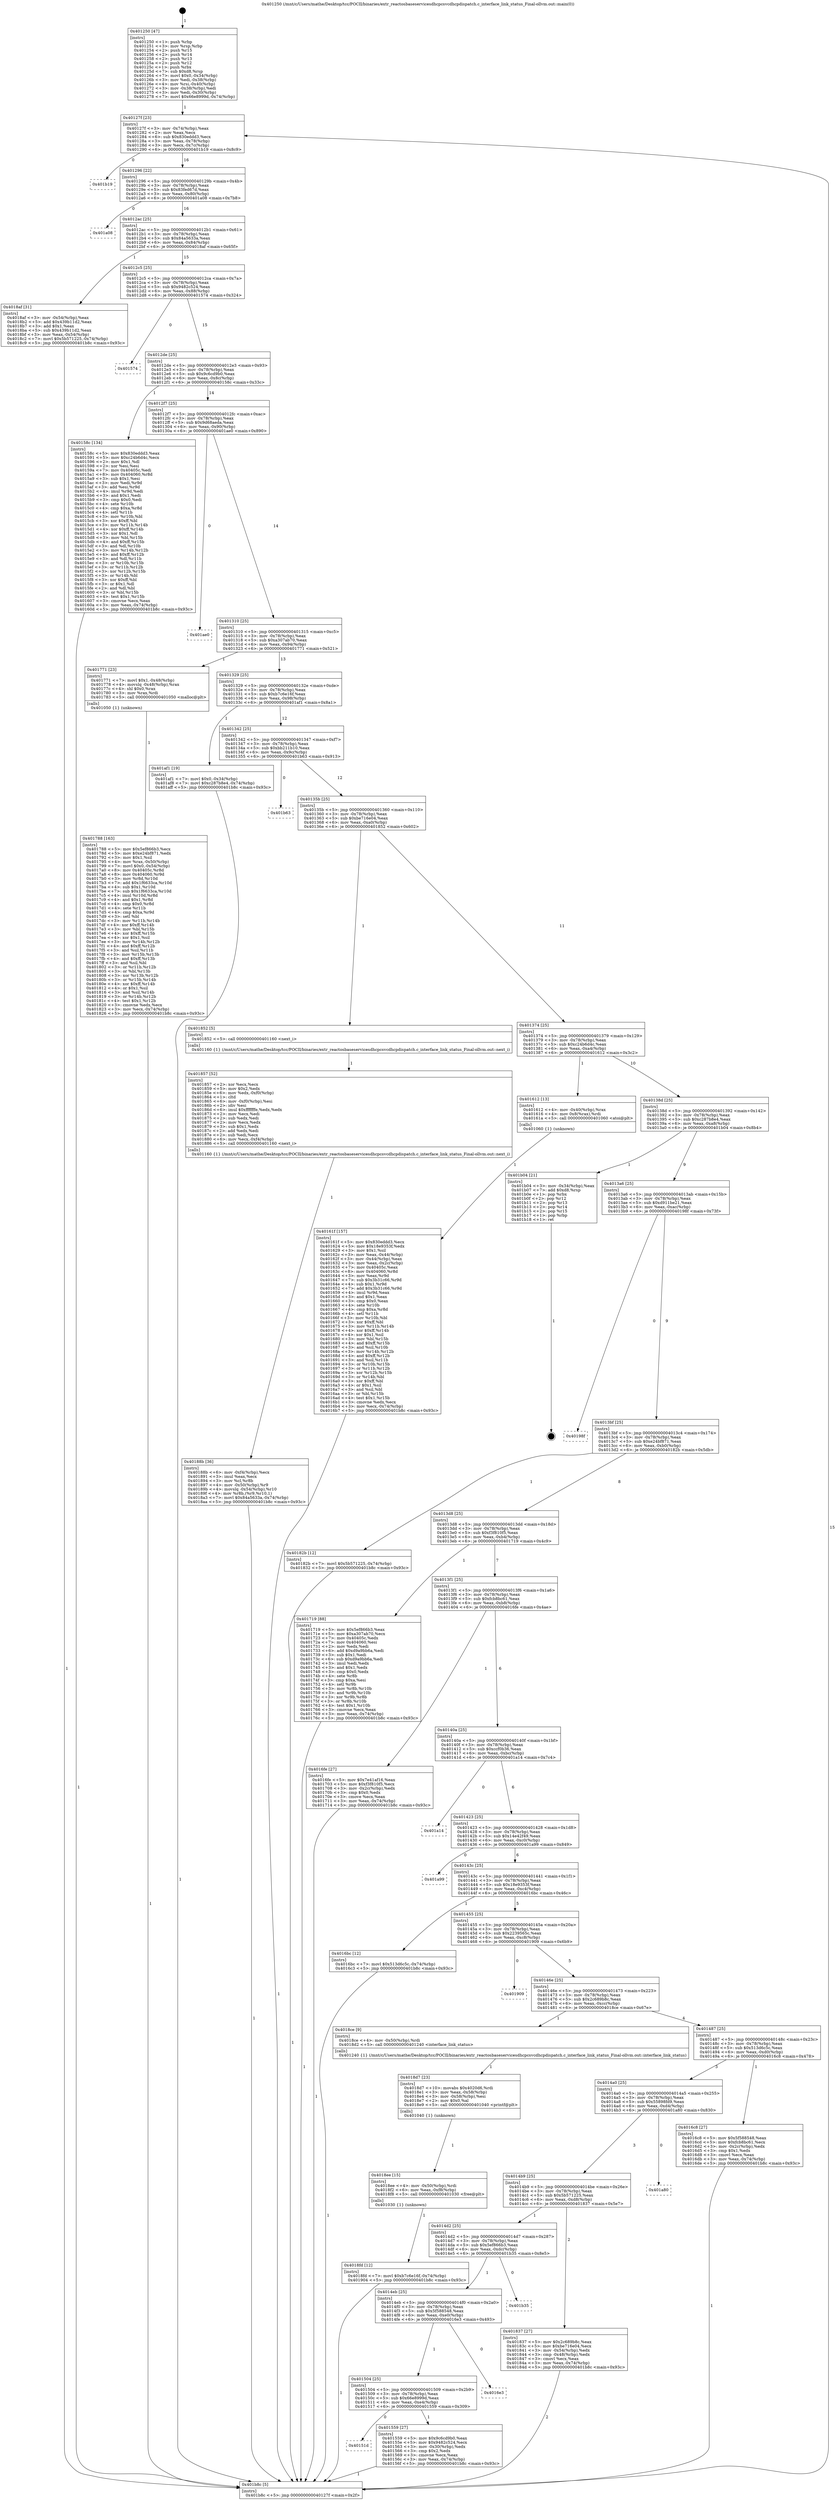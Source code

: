 digraph "0x401250" {
  label = "0x401250 (/mnt/c/Users/mathe/Desktop/tcc/POCII/binaries/extr_reactosbaseservicesdhcpcsvcdhcpdispatch.c_interface_link_status_Final-ollvm.out::main(0))"
  labelloc = "t"
  node[shape=record]

  Entry [label="",width=0.3,height=0.3,shape=circle,fillcolor=black,style=filled]
  "0x40127f" [label="{
     0x40127f [23]\l
     | [instrs]\l
     &nbsp;&nbsp;0x40127f \<+3\>: mov -0x74(%rbp),%eax\l
     &nbsp;&nbsp;0x401282 \<+2\>: mov %eax,%ecx\l
     &nbsp;&nbsp;0x401284 \<+6\>: sub $0x830eddd3,%ecx\l
     &nbsp;&nbsp;0x40128a \<+3\>: mov %eax,-0x78(%rbp)\l
     &nbsp;&nbsp;0x40128d \<+3\>: mov %ecx,-0x7c(%rbp)\l
     &nbsp;&nbsp;0x401290 \<+6\>: je 0000000000401b19 \<main+0x8c9\>\l
  }"]
  "0x401b19" [label="{
     0x401b19\l
  }", style=dashed]
  "0x401296" [label="{
     0x401296 [22]\l
     | [instrs]\l
     &nbsp;&nbsp;0x401296 \<+5\>: jmp 000000000040129b \<main+0x4b\>\l
     &nbsp;&nbsp;0x40129b \<+3\>: mov -0x78(%rbp),%eax\l
     &nbsp;&nbsp;0x40129e \<+5\>: sub $0x83fed67d,%eax\l
     &nbsp;&nbsp;0x4012a3 \<+3\>: mov %eax,-0x80(%rbp)\l
     &nbsp;&nbsp;0x4012a6 \<+6\>: je 0000000000401a08 \<main+0x7b8\>\l
  }"]
  Exit [label="",width=0.3,height=0.3,shape=circle,fillcolor=black,style=filled,peripheries=2]
  "0x401a08" [label="{
     0x401a08\l
  }", style=dashed]
  "0x4012ac" [label="{
     0x4012ac [25]\l
     | [instrs]\l
     &nbsp;&nbsp;0x4012ac \<+5\>: jmp 00000000004012b1 \<main+0x61\>\l
     &nbsp;&nbsp;0x4012b1 \<+3\>: mov -0x78(%rbp),%eax\l
     &nbsp;&nbsp;0x4012b4 \<+5\>: sub $0x84a5633a,%eax\l
     &nbsp;&nbsp;0x4012b9 \<+6\>: mov %eax,-0x84(%rbp)\l
     &nbsp;&nbsp;0x4012bf \<+6\>: je 00000000004018af \<main+0x65f\>\l
  }"]
  "0x4018fd" [label="{
     0x4018fd [12]\l
     | [instrs]\l
     &nbsp;&nbsp;0x4018fd \<+7\>: movl $0xb7c6e16f,-0x74(%rbp)\l
     &nbsp;&nbsp;0x401904 \<+5\>: jmp 0000000000401b8c \<main+0x93c\>\l
  }"]
  "0x4018af" [label="{
     0x4018af [31]\l
     | [instrs]\l
     &nbsp;&nbsp;0x4018af \<+3\>: mov -0x54(%rbp),%eax\l
     &nbsp;&nbsp;0x4018b2 \<+5\>: add $0x439b11d2,%eax\l
     &nbsp;&nbsp;0x4018b7 \<+3\>: add $0x1,%eax\l
     &nbsp;&nbsp;0x4018ba \<+5\>: sub $0x439b11d2,%eax\l
     &nbsp;&nbsp;0x4018bf \<+3\>: mov %eax,-0x54(%rbp)\l
     &nbsp;&nbsp;0x4018c2 \<+7\>: movl $0x5b571225,-0x74(%rbp)\l
     &nbsp;&nbsp;0x4018c9 \<+5\>: jmp 0000000000401b8c \<main+0x93c\>\l
  }"]
  "0x4012c5" [label="{
     0x4012c5 [25]\l
     | [instrs]\l
     &nbsp;&nbsp;0x4012c5 \<+5\>: jmp 00000000004012ca \<main+0x7a\>\l
     &nbsp;&nbsp;0x4012ca \<+3\>: mov -0x78(%rbp),%eax\l
     &nbsp;&nbsp;0x4012cd \<+5\>: sub $0x9482c524,%eax\l
     &nbsp;&nbsp;0x4012d2 \<+6\>: mov %eax,-0x88(%rbp)\l
     &nbsp;&nbsp;0x4012d8 \<+6\>: je 0000000000401574 \<main+0x324\>\l
  }"]
  "0x4018ee" [label="{
     0x4018ee [15]\l
     | [instrs]\l
     &nbsp;&nbsp;0x4018ee \<+4\>: mov -0x50(%rbp),%rdi\l
     &nbsp;&nbsp;0x4018f2 \<+6\>: mov %eax,-0xf8(%rbp)\l
     &nbsp;&nbsp;0x4018f8 \<+5\>: call 0000000000401030 \<free@plt\>\l
     | [calls]\l
     &nbsp;&nbsp;0x401030 \{1\} (unknown)\l
  }"]
  "0x401574" [label="{
     0x401574\l
  }", style=dashed]
  "0x4012de" [label="{
     0x4012de [25]\l
     | [instrs]\l
     &nbsp;&nbsp;0x4012de \<+5\>: jmp 00000000004012e3 \<main+0x93\>\l
     &nbsp;&nbsp;0x4012e3 \<+3\>: mov -0x78(%rbp),%eax\l
     &nbsp;&nbsp;0x4012e6 \<+5\>: sub $0x9c6cd9b0,%eax\l
     &nbsp;&nbsp;0x4012eb \<+6\>: mov %eax,-0x8c(%rbp)\l
     &nbsp;&nbsp;0x4012f1 \<+6\>: je 000000000040158c \<main+0x33c\>\l
  }"]
  "0x4018d7" [label="{
     0x4018d7 [23]\l
     | [instrs]\l
     &nbsp;&nbsp;0x4018d7 \<+10\>: movabs $0x4020d6,%rdi\l
     &nbsp;&nbsp;0x4018e1 \<+3\>: mov %eax,-0x58(%rbp)\l
     &nbsp;&nbsp;0x4018e4 \<+3\>: mov -0x58(%rbp),%esi\l
     &nbsp;&nbsp;0x4018e7 \<+2\>: mov $0x0,%al\l
     &nbsp;&nbsp;0x4018e9 \<+5\>: call 0000000000401040 \<printf@plt\>\l
     | [calls]\l
     &nbsp;&nbsp;0x401040 \{1\} (unknown)\l
  }"]
  "0x40158c" [label="{
     0x40158c [134]\l
     | [instrs]\l
     &nbsp;&nbsp;0x40158c \<+5\>: mov $0x830eddd3,%eax\l
     &nbsp;&nbsp;0x401591 \<+5\>: mov $0xc24b6d4c,%ecx\l
     &nbsp;&nbsp;0x401596 \<+2\>: mov $0x1,%dl\l
     &nbsp;&nbsp;0x401598 \<+2\>: xor %esi,%esi\l
     &nbsp;&nbsp;0x40159a \<+7\>: mov 0x40405c,%edi\l
     &nbsp;&nbsp;0x4015a1 \<+8\>: mov 0x404060,%r8d\l
     &nbsp;&nbsp;0x4015a9 \<+3\>: sub $0x1,%esi\l
     &nbsp;&nbsp;0x4015ac \<+3\>: mov %edi,%r9d\l
     &nbsp;&nbsp;0x4015af \<+3\>: add %esi,%r9d\l
     &nbsp;&nbsp;0x4015b2 \<+4\>: imul %r9d,%edi\l
     &nbsp;&nbsp;0x4015b6 \<+3\>: and $0x1,%edi\l
     &nbsp;&nbsp;0x4015b9 \<+3\>: cmp $0x0,%edi\l
     &nbsp;&nbsp;0x4015bc \<+4\>: sete %r10b\l
     &nbsp;&nbsp;0x4015c0 \<+4\>: cmp $0xa,%r8d\l
     &nbsp;&nbsp;0x4015c4 \<+4\>: setl %r11b\l
     &nbsp;&nbsp;0x4015c8 \<+3\>: mov %r10b,%bl\l
     &nbsp;&nbsp;0x4015cb \<+3\>: xor $0xff,%bl\l
     &nbsp;&nbsp;0x4015ce \<+3\>: mov %r11b,%r14b\l
     &nbsp;&nbsp;0x4015d1 \<+4\>: xor $0xff,%r14b\l
     &nbsp;&nbsp;0x4015d5 \<+3\>: xor $0x1,%dl\l
     &nbsp;&nbsp;0x4015d8 \<+3\>: mov %bl,%r15b\l
     &nbsp;&nbsp;0x4015db \<+4\>: and $0xff,%r15b\l
     &nbsp;&nbsp;0x4015df \<+3\>: and %dl,%r10b\l
     &nbsp;&nbsp;0x4015e2 \<+3\>: mov %r14b,%r12b\l
     &nbsp;&nbsp;0x4015e5 \<+4\>: and $0xff,%r12b\l
     &nbsp;&nbsp;0x4015e9 \<+3\>: and %dl,%r11b\l
     &nbsp;&nbsp;0x4015ec \<+3\>: or %r10b,%r15b\l
     &nbsp;&nbsp;0x4015ef \<+3\>: or %r11b,%r12b\l
     &nbsp;&nbsp;0x4015f2 \<+3\>: xor %r12b,%r15b\l
     &nbsp;&nbsp;0x4015f5 \<+3\>: or %r14b,%bl\l
     &nbsp;&nbsp;0x4015f8 \<+3\>: xor $0xff,%bl\l
     &nbsp;&nbsp;0x4015fb \<+3\>: or $0x1,%dl\l
     &nbsp;&nbsp;0x4015fe \<+2\>: and %dl,%bl\l
     &nbsp;&nbsp;0x401600 \<+3\>: or %bl,%r15b\l
     &nbsp;&nbsp;0x401603 \<+4\>: test $0x1,%r15b\l
     &nbsp;&nbsp;0x401607 \<+3\>: cmovne %ecx,%eax\l
     &nbsp;&nbsp;0x40160a \<+3\>: mov %eax,-0x74(%rbp)\l
     &nbsp;&nbsp;0x40160d \<+5\>: jmp 0000000000401b8c \<main+0x93c\>\l
  }"]
  "0x4012f7" [label="{
     0x4012f7 [25]\l
     | [instrs]\l
     &nbsp;&nbsp;0x4012f7 \<+5\>: jmp 00000000004012fc \<main+0xac\>\l
     &nbsp;&nbsp;0x4012fc \<+3\>: mov -0x78(%rbp),%eax\l
     &nbsp;&nbsp;0x4012ff \<+5\>: sub $0x9d68aeda,%eax\l
     &nbsp;&nbsp;0x401304 \<+6\>: mov %eax,-0x90(%rbp)\l
     &nbsp;&nbsp;0x40130a \<+6\>: je 0000000000401ae0 \<main+0x890\>\l
  }"]
  "0x40188b" [label="{
     0x40188b [36]\l
     | [instrs]\l
     &nbsp;&nbsp;0x40188b \<+6\>: mov -0xf4(%rbp),%ecx\l
     &nbsp;&nbsp;0x401891 \<+3\>: imul %eax,%ecx\l
     &nbsp;&nbsp;0x401894 \<+3\>: mov %cl,%r8b\l
     &nbsp;&nbsp;0x401897 \<+4\>: mov -0x50(%rbp),%r9\l
     &nbsp;&nbsp;0x40189b \<+4\>: movslq -0x54(%rbp),%r10\l
     &nbsp;&nbsp;0x40189f \<+4\>: mov %r8b,(%r9,%r10,1)\l
     &nbsp;&nbsp;0x4018a3 \<+7\>: movl $0x84a5633a,-0x74(%rbp)\l
     &nbsp;&nbsp;0x4018aa \<+5\>: jmp 0000000000401b8c \<main+0x93c\>\l
  }"]
  "0x401ae0" [label="{
     0x401ae0\l
  }", style=dashed]
  "0x401310" [label="{
     0x401310 [25]\l
     | [instrs]\l
     &nbsp;&nbsp;0x401310 \<+5\>: jmp 0000000000401315 \<main+0xc5\>\l
     &nbsp;&nbsp;0x401315 \<+3\>: mov -0x78(%rbp),%eax\l
     &nbsp;&nbsp;0x401318 \<+5\>: sub $0xa307ab70,%eax\l
     &nbsp;&nbsp;0x40131d \<+6\>: mov %eax,-0x94(%rbp)\l
     &nbsp;&nbsp;0x401323 \<+6\>: je 0000000000401771 \<main+0x521\>\l
  }"]
  "0x401857" [label="{
     0x401857 [52]\l
     | [instrs]\l
     &nbsp;&nbsp;0x401857 \<+2\>: xor %ecx,%ecx\l
     &nbsp;&nbsp;0x401859 \<+5\>: mov $0x2,%edx\l
     &nbsp;&nbsp;0x40185e \<+6\>: mov %edx,-0xf0(%rbp)\l
     &nbsp;&nbsp;0x401864 \<+1\>: cltd\l
     &nbsp;&nbsp;0x401865 \<+6\>: mov -0xf0(%rbp),%esi\l
     &nbsp;&nbsp;0x40186b \<+2\>: idiv %esi\l
     &nbsp;&nbsp;0x40186d \<+6\>: imul $0xfffffffe,%edx,%edx\l
     &nbsp;&nbsp;0x401873 \<+2\>: mov %ecx,%edi\l
     &nbsp;&nbsp;0x401875 \<+2\>: sub %edx,%edi\l
     &nbsp;&nbsp;0x401877 \<+2\>: mov %ecx,%edx\l
     &nbsp;&nbsp;0x401879 \<+3\>: sub $0x1,%edx\l
     &nbsp;&nbsp;0x40187c \<+2\>: add %edx,%edi\l
     &nbsp;&nbsp;0x40187e \<+2\>: sub %edi,%ecx\l
     &nbsp;&nbsp;0x401880 \<+6\>: mov %ecx,-0xf4(%rbp)\l
     &nbsp;&nbsp;0x401886 \<+5\>: call 0000000000401160 \<next_i\>\l
     | [calls]\l
     &nbsp;&nbsp;0x401160 \{1\} (/mnt/c/Users/mathe/Desktop/tcc/POCII/binaries/extr_reactosbaseservicesdhcpcsvcdhcpdispatch.c_interface_link_status_Final-ollvm.out::next_i)\l
  }"]
  "0x401771" [label="{
     0x401771 [23]\l
     | [instrs]\l
     &nbsp;&nbsp;0x401771 \<+7\>: movl $0x1,-0x48(%rbp)\l
     &nbsp;&nbsp;0x401778 \<+4\>: movslq -0x48(%rbp),%rax\l
     &nbsp;&nbsp;0x40177c \<+4\>: shl $0x0,%rax\l
     &nbsp;&nbsp;0x401780 \<+3\>: mov %rax,%rdi\l
     &nbsp;&nbsp;0x401783 \<+5\>: call 0000000000401050 \<malloc@plt\>\l
     | [calls]\l
     &nbsp;&nbsp;0x401050 \{1\} (unknown)\l
  }"]
  "0x401329" [label="{
     0x401329 [25]\l
     | [instrs]\l
     &nbsp;&nbsp;0x401329 \<+5\>: jmp 000000000040132e \<main+0xde\>\l
     &nbsp;&nbsp;0x40132e \<+3\>: mov -0x78(%rbp),%eax\l
     &nbsp;&nbsp;0x401331 \<+5\>: sub $0xb7c6e16f,%eax\l
     &nbsp;&nbsp;0x401336 \<+6\>: mov %eax,-0x98(%rbp)\l
     &nbsp;&nbsp;0x40133c \<+6\>: je 0000000000401af1 \<main+0x8a1\>\l
  }"]
  "0x401788" [label="{
     0x401788 [163]\l
     | [instrs]\l
     &nbsp;&nbsp;0x401788 \<+5\>: mov $0x5ef866b3,%ecx\l
     &nbsp;&nbsp;0x40178d \<+5\>: mov $0xe24bf871,%edx\l
     &nbsp;&nbsp;0x401792 \<+3\>: mov $0x1,%sil\l
     &nbsp;&nbsp;0x401795 \<+4\>: mov %rax,-0x50(%rbp)\l
     &nbsp;&nbsp;0x401799 \<+7\>: movl $0x0,-0x54(%rbp)\l
     &nbsp;&nbsp;0x4017a0 \<+8\>: mov 0x40405c,%r8d\l
     &nbsp;&nbsp;0x4017a8 \<+8\>: mov 0x404060,%r9d\l
     &nbsp;&nbsp;0x4017b0 \<+3\>: mov %r8d,%r10d\l
     &nbsp;&nbsp;0x4017b3 \<+7\>: add $0x1f6633ca,%r10d\l
     &nbsp;&nbsp;0x4017ba \<+4\>: sub $0x1,%r10d\l
     &nbsp;&nbsp;0x4017be \<+7\>: sub $0x1f6633ca,%r10d\l
     &nbsp;&nbsp;0x4017c5 \<+4\>: imul %r10d,%r8d\l
     &nbsp;&nbsp;0x4017c9 \<+4\>: and $0x1,%r8d\l
     &nbsp;&nbsp;0x4017cd \<+4\>: cmp $0x0,%r8d\l
     &nbsp;&nbsp;0x4017d1 \<+4\>: sete %r11b\l
     &nbsp;&nbsp;0x4017d5 \<+4\>: cmp $0xa,%r9d\l
     &nbsp;&nbsp;0x4017d9 \<+3\>: setl %bl\l
     &nbsp;&nbsp;0x4017dc \<+3\>: mov %r11b,%r14b\l
     &nbsp;&nbsp;0x4017df \<+4\>: xor $0xff,%r14b\l
     &nbsp;&nbsp;0x4017e3 \<+3\>: mov %bl,%r15b\l
     &nbsp;&nbsp;0x4017e6 \<+4\>: xor $0xff,%r15b\l
     &nbsp;&nbsp;0x4017ea \<+4\>: xor $0x1,%sil\l
     &nbsp;&nbsp;0x4017ee \<+3\>: mov %r14b,%r12b\l
     &nbsp;&nbsp;0x4017f1 \<+4\>: and $0xff,%r12b\l
     &nbsp;&nbsp;0x4017f5 \<+3\>: and %sil,%r11b\l
     &nbsp;&nbsp;0x4017f8 \<+3\>: mov %r15b,%r13b\l
     &nbsp;&nbsp;0x4017fb \<+4\>: and $0xff,%r13b\l
     &nbsp;&nbsp;0x4017ff \<+3\>: and %sil,%bl\l
     &nbsp;&nbsp;0x401802 \<+3\>: or %r11b,%r12b\l
     &nbsp;&nbsp;0x401805 \<+3\>: or %bl,%r13b\l
     &nbsp;&nbsp;0x401808 \<+3\>: xor %r13b,%r12b\l
     &nbsp;&nbsp;0x40180b \<+3\>: or %r15b,%r14b\l
     &nbsp;&nbsp;0x40180e \<+4\>: xor $0xff,%r14b\l
     &nbsp;&nbsp;0x401812 \<+4\>: or $0x1,%sil\l
     &nbsp;&nbsp;0x401816 \<+3\>: and %sil,%r14b\l
     &nbsp;&nbsp;0x401819 \<+3\>: or %r14b,%r12b\l
     &nbsp;&nbsp;0x40181c \<+4\>: test $0x1,%r12b\l
     &nbsp;&nbsp;0x401820 \<+3\>: cmovne %edx,%ecx\l
     &nbsp;&nbsp;0x401823 \<+3\>: mov %ecx,-0x74(%rbp)\l
     &nbsp;&nbsp;0x401826 \<+5\>: jmp 0000000000401b8c \<main+0x93c\>\l
  }"]
  "0x401af1" [label="{
     0x401af1 [19]\l
     | [instrs]\l
     &nbsp;&nbsp;0x401af1 \<+7\>: movl $0x0,-0x34(%rbp)\l
     &nbsp;&nbsp;0x401af8 \<+7\>: movl $0xc287b8e4,-0x74(%rbp)\l
     &nbsp;&nbsp;0x401aff \<+5\>: jmp 0000000000401b8c \<main+0x93c\>\l
  }"]
  "0x401342" [label="{
     0x401342 [25]\l
     | [instrs]\l
     &nbsp;&nbsp;0x401342 \<+5\>: jmp 0000000000401347 \<main+0xf7\>\l
     &nbsp;&nbsp;0x401347 \<+3\>: mov -0x78(%rbp),%eax\l
     &nbsp;&nbsp;0x40134a \<+5\>: sub $0xbb211b10,%eax\l
     &nbsp;&nbsp;0x40134f \<+6\>: mov %eax,-0x9c(%rbp)\l
     &nbsp;&nbsp;0x401355 \<+6\>: je 0000000000401b63 \<main+0x913\>\l
  }"]
  "0x40161f" [label="{
     0x40161f [157]\l
     | [instrs]\l
     &nbsp;&nbsp;0x40161f \<+5\>: mov $0x830eddd3,%ecx\l
     &nbsp;&nbsp;0x401624 \<+5\>: mov $0x18e9353f,%edx\l
     &nbsp;&nbsp;0x401629 \<+3\>: mov $0x1,%sil\l
     &nbsp;&nbsp;0x40162c \<+3\>: mov %eax,-0x44(%rbp)\l
     &nbsp;&nbsp;0x40162f \<+3\>: mov -0x44(%rbp),%eax\l
     &nbsp;&nbsp;0x401632 \<+3\>: mov %eax,-0x2c(%rbp)\l
     &nbsp;&nbsp;0x401635 \<+7\>: mov 0x40405c,%eax\l
     &nbsp;&nbsp;0x40163c \<+8\>: mov 0x404060,%r8d\l
     &nbsp;&nbsp;0x401644 \<+3\>: mov %eax,%r9d\l
     &nbsp;&nbsp;0x401647 \<+7\>: sub $0x3b31c66,%r9d\l
     &nbsp;&nbsp;0x40164e \<+4\>: sub $0x1,%r9d\l
     &nbsp;&nbsp;0x401652 \<+7\>: add $0x3b31c66,%r9d\l
     &nbsp;&nbsp;0x401659 \<+4\>: imul %r9d,%eax\l
     &nbsp;&nbsp;0x40165d \<+3\>: and $0x1,%eax\l
     &nbsp;&nbsp;0x401660 \<+3\>: cmp $0x0,%eax\l
     &nbsp;&nbsp;0x401663 \<+4\>: sete %r10b\l
     &nbsp;&nbsp;0x401667 \<+4\>: cmp $0xa,%r8d\l
     &nbsp;&nbsp;0x40166b \<+4\>: setl %r11b\l
     &nbsp;&nbsp;0x40166f \<+3\>: mov %r10b,%bl\l
     &nbsp;&nbsp;0x401672 \<+3\>: xor $0xff,%bl\l
     &nbsp;&nbsp;0x401675 \<+3\>: mov %r11b,%r14b\l
     &nbsp;&nbsp;0x401678 \<+4\>: xor $0xff,%r14b\l
     &nbsp;&nbsp;0x40167c \<+4\>: xor $0x1,%sil\l
     &nbsp;&nbsp;0x401680 \<+3\>: mov %bl,%r15b\l
     &nbsp;&nbsp;0x401683 \<+4\>: and $0xff,%r15b\l
     &nbsp;&nbsp;0x401687 \<+3\>: and %sil,%r10b\l
     &nbsp;&nbsp;0x40168a \<+3\>: mov %r14b,%r12b\l
     &nbsp;&nbsp;0x40168d \<+4\>: and $0xff,%r12b\l
     &nbsp;&nbsp;0x401691 \<+3\>: and %sil,%r11b\l
     &nbsp;&nbsp;0x401694 \<+3\>: or %r10b,%r15b\l
     &nbsp;&nbsp;0x401697 \<+3\>: or %r11b,%r12b\l
     &nbsp;&nbsp;0x40169a \<+3\>: xor %r12b,%r15b\l
     &nbsp;&nbsp;0x40169d \<+3\>: or %r14b,%bl\l
     &nbsp;&nbsp;0x4016a0 \<+3\>: xor $0xff,%bl\l
     &nbsp;&nbsp;0x4016a3 \<+4\>: or $0x1,%sil\l
     &nbsp;&nbsp;0x4016a7 \<+3\>: and %sil,%bl\l
     &nbsp;&nbsp;0x4016aa \<+3\>: or %bl,%r15b\l
     &nbsp;&nbsp;0x4016ad \<+4\>: test $0x1,%r15b\l
     &nbsp;&nbsp;0x4016b1 \<+3\>: cmovne %edx,%ecx\l
     &nbsp;&nbsp;0x4016b4 \<+3\>: mov %ecx,-0x74(%rbp)\l
     &nbsp;&nbsp;0x4016b7 \<+5\>: jmp 0000000000401b8c \<main+0x93c\>\l
  }"]
  "0x401b63" [label="{
     0x401b63\l
  }", style=dashed]
  "0x40135b" [label="{
     0x40135b [25]\l
     | [instrs]\l
     &nbsp;&nbsp;0x40135b \<+5\>: jmp 0000000000401360 \<main+0x110\>\l
     &nbsp;&nbsp;0x401360 \<+3\>: mov -0x78(%rbp),%eax\l
     &nbsp;&nbsp;0x401363 \<+5\>: sub $0xbe716e04,%eax\l
     &nbsp;&nbsp;0x401368 \<+6\>: mov %eax,-0xa0(%rbp)\l
     &nbsp;&nbsp;0x40136e \<+6\>: je 0000000000401852 \<main+0x602\>\l
  }"]
  "0x401250" [label="{
     0x401250 [47]\l
     | [instrs]\l
     &nbsp;&nbsp;0x401250 \<+1\>: push %rbp\l
     &nbsp;&nbsp;0x401251 \<+3\>: mov %rsp,%rbp\l
     &nbsp;&nbsp;0x401254 \<+2\>: push %r15\l
     &nbsp;&nbsp;0x401256 \<+2\>: push %r14\l
     &nbsp;&nbsp;0x401258 \<+2\>: push %r13\l
     &nbsp;&nbsp;0x40125a \<+2\>: push %r12\l
     &nbsp;&nbsp;0x40125c \<+1\>: push %rbx\l
     &nbsp;&nbsp;0x40125d \<+7\>: sub $0xd8,%rsp\l
     &nbsp;&nbsp;0x401264 \<+7\>: movl $0x0,-0x34(%rbp)\l
     &nbsp;&nbsp;0x40126b \<+3\>: mov %edi,-0x38(%rbp)\l
     &nbsp;&nbsp;0x40126e \<+4\>: mov %rsi,-0x40(%rbp)\l
     &nbsp;&nbsp;0x401272 \<+3\>: mov -0x38(%rbp),%edi\l
     &nbsp;&nbsp;0x401275 \<+3\>: mov %edi,-0x30(%rbp)\l
     &nbsp;&nbsp;0x401278 \<+7\>: movl $0x66e8999d,-0x74(%rbp)\l
  }"]
  "0x401852" [label="{
     0x401852 [5]\l
     | [instrs]\l
     &nbsp;&nbsp;0x401852 \<+5\>: call 0000000000401160 \<next_i\>\l
     | [calls]\l
     &nbsp;&nbsp;0x401160 \{1\} (/mnt/c/Users/mathe/Desktop/tcc/POCII/binaries/extr_reactosbaseservicesdhcpcsvcdhcpdispatch.c_interface_link_status_Final-ollvm.out::next_i)\l
  }"]
  "0x401374" [label="{
     0x401374 [25]\l
     | [instrs]\l
     &nbsp;&nbsp;0x401374 \<+5\>: jmp 0000000000401379 \<main+0x129\>\l
     &nbsp;&nbsp;0x401379 \<+3\>: mov -0x78(%rbp),%eax\l
     &nbsp;&nbsp;0x40137c \<+5\>: sub $0xc24b6d4c,%eax\l
     &nbsp;&nbsp;0x401381 \<+6\>: mov %eax,-0xa4(%rbp)\l
     &nbsp;&nbsp;0x401387 \<+6\>: je 0000000000401612 \<main+0x3c2\>\l
  }"]
  "0x401b8c" [label="{
     0x401b8c [5]\l
     | [instrs]\l
     &nbsp;&nbsp;0x401b8c \<+5\>: jmp 000000000040127f \<main+0x2f\>\l
  }"]
  "0x401612" [label="{
     0x401612 [13]\l
     | [instrs]\l
     &nbsp;&nbsp;0x401612 \<+4\>: mov -0x40(%rbp),%rax\l
     &nbsp;&nbsp;0x401616 \<+4\>: mov 0x8(%rax),%rdi\l
     &nbsp;&nbsp;0x40161a \<+5\>: call 0000000000401060 \<atoi@plt\>\l
     | [calls]\l
     &nbsp;&nbsp;0x401060 \{1\} (unknown)\l
  }"]
  "0x40138d" [label="{
     0x40138d [25]\l
     | [instrs]\l
     &nbsp;&nbsp;0x40138d \<+5\>: jmp 0000000000401392 \<main+0x142\>\l
     &nbsp;&nbsp;0x401392 \<+3\>: mov -0x78(%rbp),%eax\l
     &nbsp;&nbsp;0x401395 \<+5\>: sub $0xc287b8e4,%eax\l
     &nbsp;&nbsp;0x40139a \<+6\>: mov %eax,-0xa8(%rbp)\l
     &nbsp;&nbsp;0x4013a0 \<+6\>: je 0000000000401b04 \<main+0x8b4\>\l
  }"]
  "0x40151d" [label="{
     0x40151d\l
  }", style=dashed]
  "0x401b04" [label="{
     0x401b04 [21]\l
     | [instrs]\l
     &nbsp;&nbsp;0x401b04 \<+3\>: mov -0x34(%rbp),%eax\l
     &nbsp;&nbsp;0x401b07 \<+7\>: add $0xd8,%rsp\l
     &nbsp;&nbsp;0x401b0e \<+1\>: pop %rbx\l
     &nbsp;&nbsp;0x401b0f \<+2\>: pop %r12\l
     &nbsp;&nbsp;0x401b11 \<+2\>: pop %r13\l
     &nbsp;&nbsp;0x401b13 \<+2\>: pop %r14\l
     &nbsp;&nbsp;0x401b15 \<+2\>: pop %r15\l
     &nbsp;&nbsp;0x401b17 \<+1\>: pop %rbp\l
     &nbsp;&nbsp;0x401b18 \<+1\>: ret\l
  }"]
  "0x4013a6" [label="{
     0x4013a6 [25]\l
     | [instrs]\l
     &nbsp;&nbsp;0x4013a6 \<+5\>: jmp 00000000004013ab \<main+0x15b\>\l
     &nbsp;&nbsp;0x4013ab \<+3\>: mov -0x78(%rbp),%eax\l
     &nbsp;&nbsp;0x4013ae \<+5\>: sub $0xd911be21,%eax\l
     &nbsp;&nbsp;0x4013b3 \<+6\>: mov %eax,-0xac(%rbp)\l
     &nbsp;&nbsp;0x4013b9 \<+6\>: je 000000000040198f \<main+0x73f\>\l
  }"]
  "0x401559" [label="{
     0x401559 [27]\l
     | [instrs]\l
     &nbsp;&nbsp;0x401559 \<+5\>: mov $0x9c6cd9b0,%eax\l
     &nbsp;&nbsp;0x40155e \<+5\>: mov $0x9482c524,%ecx\l
     &nbsp;&nbsp;0x401563 \<+3\>: mov -0x30(%rbp),%edx\l
     &nbsp;&nbsp;0x401566 \<+3\>: cmp $0x2,%edx\l
     &nbsp;&nbsp;0x401569 \<+3\>: cmovne %ecx,%eax\l
     &nbsp;&nbsp;0x40156c \<+3\>: mov %eax,-0x74(%rbp)\l
     &nbsp;&nbsp;0x40156f \<+5\>: jmp 0000000000401b8c \<main+0x93c\>\l
  }"]
  "0x40198f" [label="{
     0x40198f\l
  }", style=dashed]
  "0x4013bf" [label="{
     0x4013bf [25]\l
     | [instrs]\l
     &nbsp;&nbsp;0x4013bf \<+5\>: jmp 00000000004013c4 \<main+0x174\>\l
     &nbsp;&nbsp;0x4013c4 \<+3\>: mov -0x78(%rbp),%eax\l
     &nbsp;&nbsp;0x4013c7 \<+5\>: sub $0xe24bf871,%eax\l
     &nbsp;&nbsp;0x4013cc \<+6\>: mov %eax,-0xb0(%rbp)\l
     &nbsp;&nbsp;0x4013d2 \<+6\>: je 000000000040182b \<main+0x5db\>\l
  }"]
  "0x401504" [label="{
     0x401504 [25]\l
     | [instrs]\l
     &nbsp;&nbsp;0x401504 \<+5\>: jmp 0000000000401509 \<main+0x2b9\>\l
     &nbsp;&nbsp;0x401509 \<+3\>: mov -0x78(%rbp),%eax\l
     &nbsp;&nbsp;0x40150c \<+5\>: sub $0x66e8999d,%eax\l
     &nbsp;&nbsp;0x401511 \<+6\>: mov %eax,-0xe4(%rbp)\l
     &nbsp;&nbsp;0x401517 \<+6\>: je 0000000000401559 \<main+0x309\>\l
  }"]
  "0x40182b" [label="{
     0x40182b [12]\l
     | [instrs]\l
     &nbsp;&nbsp;0x40182b \<+7\>: movl $0x5b571225,-0x74(%rbp)\l
     &nbsp;&nbsp;0x401832 \<+5\>: jmp 0000000000401b8c \<main+0x93c\>\l
  }"]
  "0x4013d8" [label="{
     0x4013d8 [25]\l
     | [instrs]\l
     &nbsp;&nbsp;0x4013d8 \<+5\>: jmp 00000000004013dd \<main+0x18d\>\l
     &nbsp;&nbsp;0x4013dd \<+3\>: mov -0x78(%rbp),%eax\l
     &nbsp;&nbsp;0x4013e0 \<+5\>: sub $0xf3f810f5,%eax\l
     &nbsp;&nbsp;0x4013e5 \<+6\>: mov %eax,-0xb4(%rbp)\l
     &nbsp;&nbsp;0x4013eb \<+6\>: je 0000000000401719 \<main+0x4c9\>\l
  }"]
  "0x4016e3" [label="{
     0x4016e3\l
  }", style=dashed]
  "0x401719" [label="{
     0x401719 [88]\l
     | [instrs]\l
     &nbsp;&nbsp;0x401719 \<+5\>: mov $0x5ef866b3,%eax\l
     &nbsp;&nbsp;0x40171e \<+5\>: mov $0xa307ab70,%ecx\l
     &nbsp;&nbsp;0x401723 \<+7\>: mov 0x40405c,%edx\l
     &nbsp;&nbsp;0x40172a \<+7\>: mov 0x404060,%esi\l
     &nbsp;&nbsp;0x401731 \<+2\>: mov %edx,%edi\l
     &nbsp;&nbsp;0x401733 \<+6\>: add $0xd9a9bb6a,%edi\l
     &nbsp;&nbsp;0x401739 \<+3\>: sub $0x1,%edi\l
     &nbsp;&nbsp;0x40173c \<+6\>: sub $0xd9a9bb6a,%edi\l
     &nbsp;&nbsp;0x401742 \<+3\>: imul %edi,%edx\l
     &nbsp;&nbsp;0x401745 \<+3\>: and $0x1,%edx\l
     &nbsp;&nbsp;0x401748 \<+3\>: cmp $0x0,%edx\l
     &nbsp;&nbsp;0x40174b \<+4\>: sete %r8b\l
     &nbsp;&nbsp;0x40174f \<+3\>: cmp $0xa,%esi\l
     &nbsp;&nbsp;0x401752 \<+4\>: setl %r9b\l
     &nbsp;&nbsp;0x401756 \<+3\>: mov %r8b,%r10b\l
     &nbsp;&nbsp;0x401759 \<+3\>: and %r9b,%r10b\l
     &nbsp;&nbsp;0x40175c \<+3\>: xor %r9b,%r8b\l
     &nbsp;&nbsp;0x40175f \<+3\>: or %r8b,%r10b\l
     &nbsp;&nbsp;0x401762 \<+4\>: test $0x1,%r10b\l
     &nbsp;&nbsp;0x401766 \<+3\>: cmovne %ecx,%eax\l
     &nbsp;&nbsp;0x401769 \<+3\>: mov %eax,-0x74(%rbp)\l
     &nbsp;&nbsp;0x40176c \<+5\>: jmp 0000000000401b8c \<main+0x93c\>\l
  }"]
  "0x4013f1" [label="{
     0x4013f1 [25]\l
     | [instrs]\l
     &nbsp;&nbsp;0x4013f1 \<+5\>: jmp 00000000004013f6 \<main+0x1a6\>\l
     &nbsp;&nbsp;0x4013f6 \<+3\>: mov -0x78(%rbp),%eax\l
     &nbsp;&nbsp;0x4013f9 \<+5\>: sub $0xfcb8bc61,%eax\l
     &nbsp;&nbsp;0x4013fe \<+6\>: mov %eax,-0xb8(%rbp)\l
     &nbsp;&nbsp;0x401404 \<+6\>: je 00000000004016fe \<main+0x4ae\>\l
  }"]
  "0x4014eb" [label="{
     0x4014eb [25]\l
     | [instrs]\l
     &nbsp;&nbsp;0x4014eb \<+5\>: jmp 00000000004014f0 \<main+0x2a0\>\l
     &nbsp;&nbsp;0x4014f0 \<+3\>: mov -0x78(%rbp),%eax\l
     &nbsp;&nbsp;0x4014f3 \<+5\>: sub $0x5f588548,%eax\l
     &nbsp;&nbsp;0x4014f8 \<+6\>: mov %eax,-0xe0(%rbp)\l
     &nbsp;&nbsp;0x4014fe \<+6\>: je 00000000004016e3 \<main+0x493\>\l
  }"]
  "0x4016fe" [label="{
     0x4016fe [27]\l
     | [instrs]\l
     &nbsp;&nbsp;0x4016fe \<+5\>: mov $0x7e41af16,%eax\l
     &nbsp;&nbsp;0x401703 \<+5\>: mov $0xf3f810f5,%ecx\l
     &nbsp;&nbsp;0x401708 \<+3\>: mov -0x2c(%rbp),%edx\l
     &nbsp;&nbsp;0x40170b \<+3\>: cmp $0x0,%edx\l
     &nbsp;&nbsp;0x40170e \<+3\>: cmove %ecx,%eax\l
     &nbsp;&nbsp;0x401711 \<+3\>: mov %eax,-0x74(%rbp)\l
     &nbsp;&nbsp;0x401714 \<+5\>: jmp 0000000000401b8c \<main+0x93c\>\l
  }"]
  "0x40140a" [label="{
     0x40140a [25]\l
     | [instrs]\l
     &nbsp;&nbsp;0x40140a \<+5\>: jmp 000000000040140f \<main+0x1bf\>\l
     &nbsp;&nbsp;0x40140f \<+3\>: mov -0x78(%rbp),%eax\l
     &nbsp;&nbsp;0x401412 \<+5\>: sub $0xccf0b36,%eax\l
     &nbsp;&nbsp;0x401417 \<+6\>: mov %eax,-0xbc(%rbp)\l
     &nbsp;&nbsp;0x40141d \<+6\>: je 0000000000401a14 \<main+0x7c4\>\l
  }"]
  "0x401b35" [label="{
     0x401b35\l
  }", style=dashed]
  "0x401a14" [label="{
     0x401a14\l
  }", style=dashed]
  "0x401423" [label="{
     0x401423 [25]\l
     | [instrs]\l
     &nbsp;&nbsp;0x401423 \<+5\>: jmp 0000000000401428 \<main+0x1d8\>\l
     &nbsp;&nbsp;0x401428 \<+3\>: mov -0x78(%rbp),%eax\l
     &nbsp;&nbsp;0x40142b \<+5\>: sub $0x14e42f49,%eax\l
     &nbsp;&nbsp;0x401430 \<+6\>: mov %eax,-0xc0(%rbp)\l
     &nbsp;&nbsp;0x401436 \<+6\>: je 0000000000401a99 \<main+0x849\>\l
  }"]
  "0x4014d2" [label="{
     0x4014d2 [25]\l
     | [instrs]\l
     &nbsp;&nbsp;0x4014d2 \<+5\>: jmp 00000000004014d7 \<main+0x287\>\l
     &nbsp;&nbsp;0x4014d7 \<+3\>: mov -0x78(%rbp),%eax\l
     &nbsp;&nbsp;0x4014da \<+5\>: sub $0x5ef866b3,%eax\l
     &nbsp;&nbsp;0x4014df \<+6\>: mov %eax,-0xdc(%rbp)\l
     &nbsp;&nbsp;0x4014e5 \<+6\>: je 0000000000401b35 \<main+0x8e5\>\l
  }"]
  "0x401a99" [label="{
     0x401a99\l
  }", style=dashed]
  "0x40143c" [label="{
     0x40143c [25]\l
     | [instrs]\l
     &nbsp;&nbsp;0x40143c \<+5\>: jmp 0000000000401441 \<main+0x1f1\>\l
     &nbsp;&nbsp;0x401441 \<+3\>: mov -0x78(%rbp),%eax\l
     &nbsp;&nbsp;0x401444 \<+5\>: sub $0x18e9353f,%eax\l
     &nbsp;&nbsp;0x401449 \<+6\>: mov %eax,-0xc4(%rbp)\l
     &nbsp;&nbsp;0x40144f \<+6\>: je 00000000004016bc \<main+0x46c\>\l
  }"]
  "0x401837" [label="{
     0x401837 [27]\l
     | [instrs]\l
     &nbsp;&nbsp;0x401837 \<+5\>: mov $0x2c689b8c,%eax\l
     &nbsp;&nbsp;0x40183c \<+5\>: mov $0xbe716e04,%ecx\l
     &nbsp;&nbsp;0x401841 \<+3\>: mov -0x54(%rbp),%edx\l
     &nbsp;&nbsp;0x401844 \<+3\>: cmp -0x48(%rbp),%edx\l
     &nbsp;&nbsp;0x401847 \<+3\>: cmovl %ecx,%eax\l
     &nbsp;&nbsp;0x40184a \<+3\>: mov %eax,-0x74(%rbp)\l
     &nbsp;&nbsp;0x40184d \<+5\>: jmp 0000000000401b8c \<main+0x93c\>\l
  }"]
  "0x4016bc" [label="{
     0x4016bc [12]\l
     | [instrs]\l
     &nbsp;&nbsp;0x4016bc \<+7\>: movl $0x513d6c5c,-0x74(%rbp)\l
     &nbsp;&nbsp;0x4016c3 \<+5\>: jmp 0000000000401b8c \<main+0x93c\>\l
  }"]
  "0x401455" [label="{
     0x401455 [25]\l
     | [instrs]\l
     &nbsp;&nbsp;0x401455 \<+5\>: jmp 000000000040145a \<main+0x20a\>\l
     &nbsp;&nbsp;0x40145a \<+3\>: mov -0x78(%rbp),%eax\l
     &nbsp;&nbsp;0x40145d \<+5\>: sub $0x2239565c,%eax\l
     &nbsp;&nbsp;0x401462 \<+6\>: mov %eax,-0xc8(%rbp)\l
     &nbsp;&nbsp;0x401468 \<+6\>: je 0000000000401909 \<main+0x6b9\>\l
  }"]
  "0x4014b9" [label="{
     0x4014b9 [25]\l
     | [instrs]\l
     &nbsp;&nbsp;0x4014b9 \<+5\>: jmp 00000000004014be \<main+0x26e\>\l
     &nbsp;&nbsp;0x4014be \<+3\>: mov -0x78(%rbp),%eax\l
     &nbsp;&nbsp;0x4014c1 \<+5\>: sub $0x5b571225,%eax\l
     &nbsp;&nbsp;0x4014c6 \<+6\>: mov %eax,-0xd8(%rbp)\l
     &nbsp;&nbsp;0x4014cc \<+6\>: je 0000000000401837 \<main+0x5e7\>\l
  }"]
  "0x401909" [label="{
     0x401909\l
  }", style=dashed]
  "0x40146e" [label="{
     0x40146e [25]\l
     | [instrs]\l
     &nbsp;&nbsp;0x40146e \<+5\>: jmp 0000000000401473 \<main+0x223\>\l
     &nbsp;&nbsp;0x401473 \<+3\>: mov -0x78(%rbp),%eax\l
     &nbsp;&nbsp;0x401476 \<+5\>: sub $0x2c689b8c,%eax\l
     &nbsp;&nbsp;0x40147b \<+6\>: mov %eax,-0xcc(%rbp)\l
     &nbsp;&nbsp;0x401481 \<+6\>: je 00000000004018ce \<main+0x67e\>\l
  }"]
  "0x401a80" [label="{
     0x401a80\l
  }", style=dashed]
  "0x4018ce" [label="{
     0x4018ce [9]\l
     | [instrs]\l
     &nbsp;&nbsp;0x4018ce \<+4\>: mov -0x50(%rbp),%rdi\l
     &nbsp;&nbsp;0x4018d2 \<+5\>: call 0000000000401240 \<interface_link_status\>\l
     | [calls]\l
     &nbsp;&nbsp;0x401240 \{1\} (/mnt/c/Users/mathe/Desktop/tcc/POCII/binaries/extr_reactosbaseservicesdhcpcsvcdhcpdispatch.c_interface_link_status_Final-ollvm.out::interface_link_status)\l
  }"]
  "0x401487" [label="{
     0x401487 [25]\l
     | [instrs]\l
     &nbsp;&nbsp;0x401487 \<+5\>: jmp 000000000040148c \<main+0x23c\>\l
     &nbsp;&nbsp;0x40148c \<+3\>: mov -0x78(%rbp),%eax\l
     &nbsp;&nbsp;0x40148f \<+5\>: sub $0x513d6c5c,%eax\l
     &nbsp;&nbsp;0x401494 \<+6\>: mov %eax,-0xd0(%rbp)\l
     &nbsp;&nbsp;0x40149a \<+6\>: je 00000000004016c8 \<main+0x478\>\l
  }"]
  "0x4014a0" [label="{
     0x4014a0 [25]\l
     | [instrs]\l
     &nbsp;&nbsp;0x4014a0 \<+5\>: jmp 00000000004014a5 \<main+0x255\>\l
     &nbsp;&nbsp;0x4014a5 \<+3\>: mov -0x78(%rbp),%eax\l
     &nbsp;&nbsp;0x4014a8 \<+5\>: sub $0x55898fd9,%eax\l
     &nbsp;&nbsp;0x4014ad \<+6\>: mov %eax,-0xd4(%rbp)\l
     &nbsp;&nbsp;0x4014b3 \<+6\>: je 0000000000401a80 \<main+0x830\>\l
  }"]
  "0x4016c8" [label="{
     0x4016c8 [27]\l
     | [instrs]\l
     &nbsp;&nbsp;0x4016c8 \<+5\>: mov $0x5f588548,%eax\l
     &nbsp;&nbsp;0x4016cd \<+5\>: mov $0xfcb8bc61,%ecx\l
     &nbsp;&nbsp;0x4016d2 \<+3\>: mov -0x2c(%rbp),%edx\l
     &nbsp;&nbsp;0x4016d5 \<+3\>: cmp $0x1,%edx\l
     &nbsp;&nbsp;0x4016d8 \<+3\>: cmovl %ecx,%eax\l
     &nbsp;&nbsp;0x4016db \<+3\>: mov %eax,-0x74(%rbp)\l
     &nbsp;&nbsp;0x4016de \<+5\>: jmp 0000000000401b8c \<main+0x93c\>\l
  }"]
  Entry -> "0x401250" [label=" 1"]
  "0x40127f" -> "0x401b19" [label=" 0"]
  "0x40127f" -> "0x401296" [label=" 16"]
  "0x401b04" -> Exit [label=" 1"]
  "0x401296" -> "0x401a08" [label=" 0"]
  "0x401296" -> "0x4012ac" [label=" 16"]
  "0x401af1" -> "0x401b8c" [label=" 1"]
  "0x4012ac" -> "0x4018af" [label=" 1"]
  "0x4012ac" -> "0x4012c5" [label=" 15"]
  "0x4018fd" -> "0x401b8c" [label=" 1"]
  "0x4012c5" -> "0x401574" [label=" 0"]
  "0x4012c5" -> "0x4012de" [label=" 15"]
  "0x4018ee" -> "0x4018fd" [label=" 1"]
  "0x4012de" -> "0x40158c" [label=" 1"]
  "0x4012de" -> "0x4012f7" [label=" 14"]
  "0x4018d7" -> "0x4018ee" [label=" 1"]
  "0x4012f7" -> "0x401ae0" [label=" 0"]
  "0x4012f7" -> "0x401310" [label=" 14"]
  "0x4018ce" -> "0x4018d7" [label=" 1"]
  "0x401310" -> "0x401771" [label=" 1"]
  "0x401310" -> "0x401329" [label=" 13"]
  "0x4018af" -> "0x401b8c" [label=" 1"]
  "0x401329" -> "0x401af1" [label=" 1"]
  "0x401329" -> "0x401342" [label=" 12"]
  "0x40188b" -> "0x401b8c" [label=" 1"]
  "0x401342" -> "0x401b63" [label=" 0"]
  "0x401342" -> "0x40135b" [label=" 12"]
  "0x401857" -> "0x40188b" [label=" 1"]
  "0x40135b" -> "0x401852" [label=" 1"]
  "0x40135b" -> "0x401374" [label=" 11"]
  "0x401852" -> "0x401857" [label=" 1"]
  "0x401374" -> "0x401612" [label=" 1"]
  "0x401374" -> "0x40138d" [label=" 10"]
  "0x401837" -> "0x401b8c" [label=" 2"]
  "0x40138d" -> "0x401b04" [label=" 1"]
  "0x40138d" -> "0x4013a6" [label=" 9"]
  "0x40182b" -> "0x401b8c" [label=" 1"]
  "0x4013a6" -> "0x40198f" [label=" 0"]
  "0x4013a6" -> "0x4013bf" [label=" 9"]
  "0x401788" -> "0x401b8c" [label=" 1"]
  "0x4013bf" -> "0x40182b" [label=" 1"]
  "0x4013bf" -> "0x4013d8" [label=" 8"]
  "0x401719" -> "0x401b8c" [label=" 1"]
  "0x4013d8" -> "0x401719" [label=" 1"]
  "0x4013d8" -> "0x4013f1" [label=" 7"]
  "0x4016fe" -> "0x401b8c" [label=" 1"]
  "0x4013f1" -> "0x4016fe" [label=" 1"]
  "0x4013f1" -> "0x40140a" [label=" 6"]
  "0x4016bc" -> "0x401b8c" [label=" 1"]
  "0x40140a" -> "0x401a14" [label=" 0"]
  "0x40140a" -> "0x401423" [label=" 6"]
  "0x40161f" -> "0x401b8c" [label=" 1"]
  "0x401423" -> "0x401a99" [label=" 0"]
  "0x401423" -> "0x40143c" [label=" 6"]
  "0x40158c" -> "0x401b8c" [label=" 1"]
  "0x40143c" -> "0x4016bc" [label=" 1"]
  "0x40143c" -> "0x401455" [label=" 5"]
  "0x401b8c" -> "0x40127f" [label=" 15"]
  "0x401455" -> "0x401909" [label=" 0"]
  "0x401455" -> "0x40146e" [label=" 5"]
  "0x401559" -> "0x401b8c" [label=" 1"]
  "0x40146e" -> "0x4018ce" [label=" 1"]
  "0x40146e" -> "0x401487" [label=" 4"]
  "0x401504" -> "0x40151d" [label=" 0"]
  "0x401487" -> "0x4016c8" [label=" 1"]
  "0x401487" -> "0x4014a0" [label=" 3"]
  "0x401504" -> "0x401559" [label=" 1"]
  "0x4014a0" -> "0x401a80" [label=" 0"]
  "0x4014a0" -> "0x4014b9" [label=" 3"]
  "0x401250" -> "0x40127f" [label=" 1"]
  "0x4014b9" -> "0x401837" [label=" 2"]
  "0x4014b9" -> "0x4014d2" [label=" 1"]
  "0x401612" -> "0x40161f" [label=" 1"]
  "0x4014d2" -> "0x401b35" [label=" 0"]
  "0x4014d2" -> "0x4014eb" [label=" 1"]
  "0x4016c8" -> "0x401b8c" [label=" 1"]
  "0x4014eb" -> "0x4016e3" [label=" 0"]
  "0x4014eb" -> "0x401504" [label=" 1"]
  "0x401771" -> "0x401788" [label=" 1"]
}
